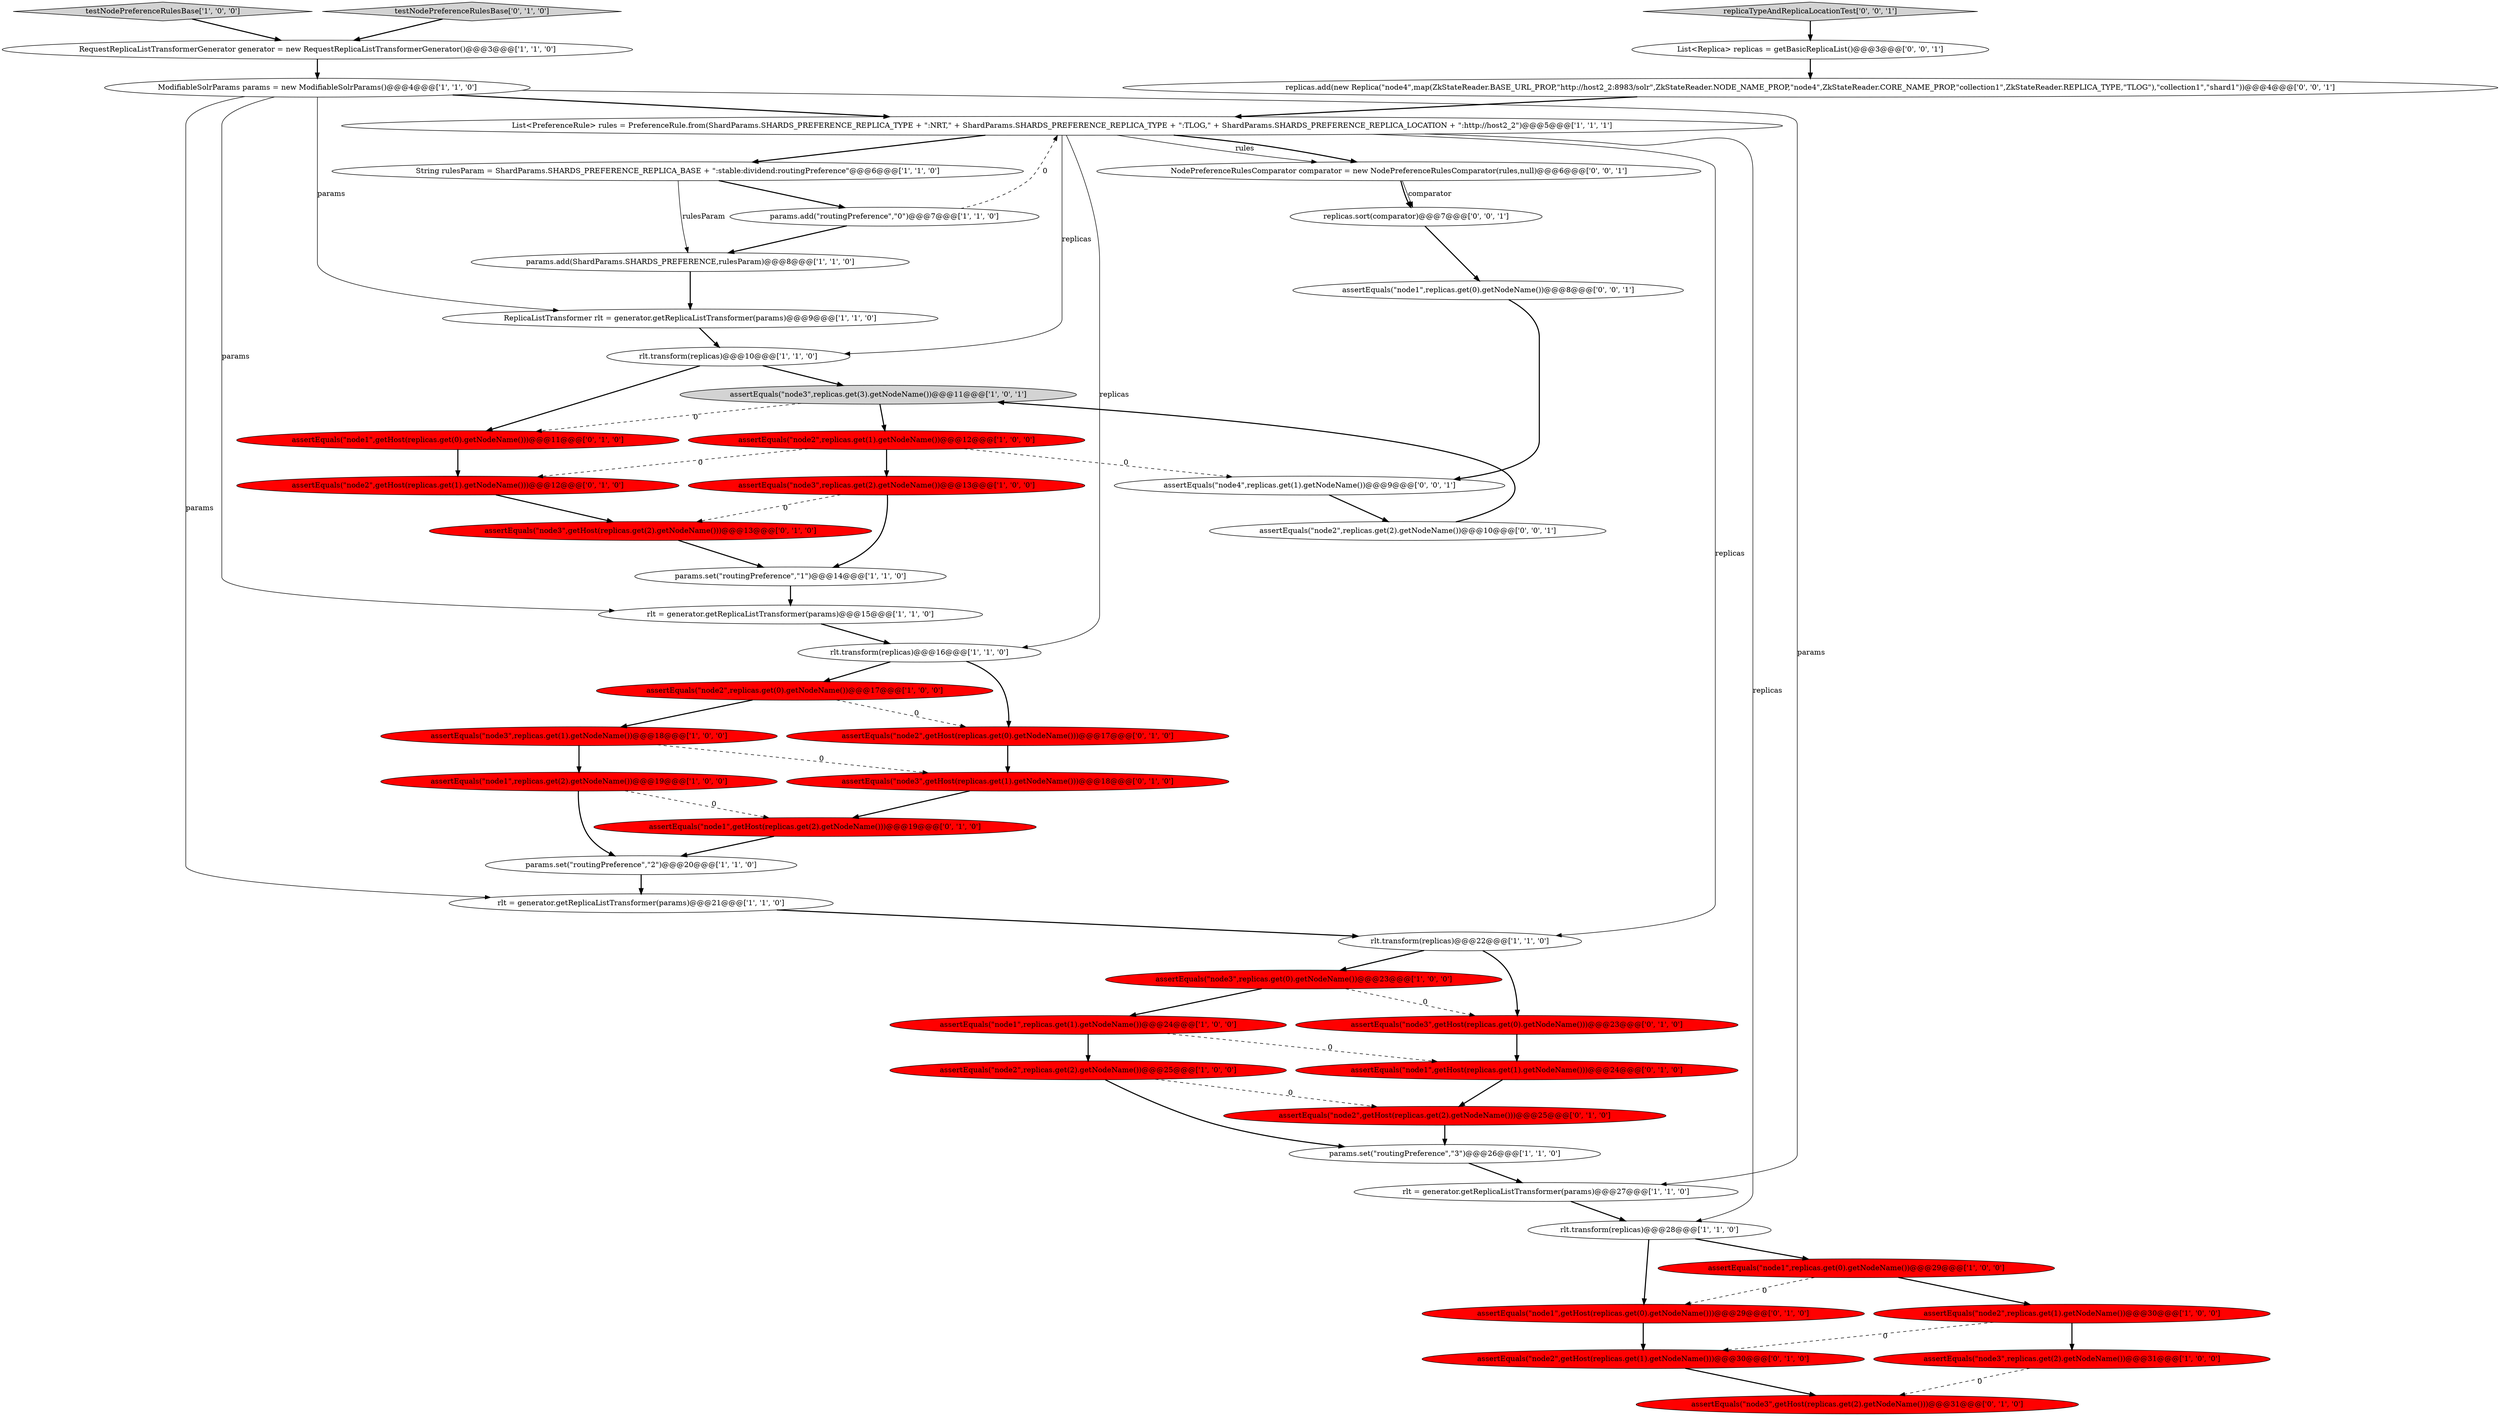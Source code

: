 digraph {
33 [style = filled, label = "assertEquals(\"node1\",getHost(replicas.get(2).getNodeName()))@@@19@@@['0', '1', '0']", fillcolor = red, shape = ellipse image = "AAA1AAABBB2BBB"];
50 [style = filled, label = "List<Replica> replicas = getBasicReplicaList()@@@3@@@['0', '0', '1']", fillcolor = white, shape = ellipse image = "AAA0AAABBB3BBB"];
13 [style = filled, label = "String rulesParam = ShardParams.SHARDS_PREFERENCE_REPLICA_BASE + \":stable:dividend:routingPreference\"@@@6@@@['1', '1', '0']", fillcolor = white, shape = ellipse image = "AAA0AAABBB1BBB"];
30 [style = filled, label = "assertEquals(\"node1\",getHost(replicas.get(0).getNodeName()))@@@11@@@['0', '1', '0']", fillcolor = red, shape = ellipse image = "AAA1AAABBB2BBB"];
37 [style = filled, label = "assertEquals(\"node3\",getHost(replicas.get(1).getNodeName()))@@@18@@@['0', '1', '0']", fillcolor = red, shape = ellipse image = "AAA1AAABBB2BBB"];
44 [style = filled, label = "NodePreferenceRulesComparator comparator = new NodePreferenceRulesComparator(rules,null)@@@6@@@['0', '0', '1']", fillcolor = white, shape = ellipse image = "AAA0AAABBB3BBB"];
47 [style = filled, label = "assertEquals(\"node1\",replicas.get(0).getNodeName())@@@8@@@['0', '0', '1']", fillcolor = white, shape = ellipse image = "AAA0AAABBB3BBB"];
21 [style = filled, label = "rlt.transform(replicas)@@@16@@@['1', '1', '0']", fillcolor = white, shape = ellipse image = "AAA0AAABBB1BBB"];
20 [style = filled, label = "params.add(ShardParams.SHARDS_PREFERENCE,rulesParam)@@@8@@@['1', '1', '0']", fillcolor = white, shape = ellipse image = "AAA0AAABBB1BBB"];
22 [style = filled, label = "ModifiableSolrParams params = new ModifiableSolrParams()@@@4@@@['1', '1', '0']", fillcolor = white, shape = ellipse image = "AAA0AAABBB1BBB"];
29 [style = filled, label = "assertEquals(\"node3\",replicas.get(2).getNodeName())@@@31@@@['1', '0', '0']", fillcolor = red, shape = ellipse image = "AAA1AAABBB1BBB"];
43 [style = filled, label = "replicaTypeAndReplicaLocationTest['0', '0', '1']", fillcolor = lightgray, shape = diamond image = "AAA0AAABBB3BBB"];
36 [style = filled, label = "assertEquals(\"node3\",getHost(replicas.get(0).getNodeName()))@@@23@@@['0', '1', '0']", fillcolor = red, shape = ellipse image = "AAA1AAABBB2BBB"];
26 [style = filled, label = "rlt = generator.getReplicaListTransformer(params)@@@15@@@['1', '1', '0']", fillcolor = white, shape = ellipse image = "AAA0AAABBB1BBB"];
17 [style = filled, label = "assertEquals(\"node1\",replicas.get(1).getNodeName())@@@24@@@['1', '0', '0']", fillcolor = red, shape = ellipse image = "AAA1AAABBB1BBB"];
16 [style = filled, label = "testNodePreferenceRulesBase['1', '0', '0']", fillcolor = lightgray, shape = diamond image = "AAA0AAABBB1BBB"];
46 [style = filled, label = "assertEquals(\"node4\",replicas.get(1).getNodeName())@@@9@@@['0', '0', '1']", fillcolor = white, shape = ellipse image = "AAA0AAABBB3BBB"];
40 [style = filled, label = "assertEquals(\"node2\",getHost(replicas.get(1).getNodeName()))@@@12@@@['0', '1', '0']", fillcolor = red, shape = ellipse image = "AAA1AAABBB2BBB"];
34 [style = filled, label = "assertEquals(\"node3\",getHost(replicas.get(2).getNodeName()))@@@13@@@['0', '1', '0']", fillcolor = red, shape = ellipse image = "AAA1AAABBB2BBB"];
5 [style = filled, label = "assertEquals(\"node2\",replicas.get(1).getNodeName())@@@30@@@['1', '0', '0']", fillcolor = red, shape = ellipse image = "AAA1AAABBB1BBB"];
0 [style = filled, label = "RequestReplicaListTransformerGenerator generator = new RequestReplicaListTransformerGenerator()@@@3@@@['1', '1', '0']", fillcolor = white, shape = ellipse image = "AAA0AAABBB1BBB"];
35 [style = filled, label = "testNodePreferenceRulesBase['0', '1', '0']", fillcolor = lightgray, shape = diamond image = "AAA0AAABBB2BBB"];
27 [style = filled, label = "rlt.transform(replicas)@@@22@@@['1', '1', '0']", fillcolor = white, shape = ellipse image = "AAA0AAABBB1BBB"];
11 [style = filled, label = "List<PreferenceRule> rules = PreferenceRule.from(ShardParams.SHARDS_PREFERENCE_REPLICA_TYPE + \":NRT,\" + ShardParams.SHARDS_PREFERENCE_REPLICA_TYPE + \":TLOG,\" + ShardParams.SHARDS_PREFERENCE_REPLICA_LOCATION + \":http://host2_2\")@@@5@@@['1', '1', '1']", fillcolor = white, shape = ellipse image = "AAA0AAABBB1BBB"];
9 [style = filled, label = "assertEquals(\"node2\",replicas.get(0).getNodeName())@@@17@@@['1', '0', '0']", fillcolor = red, shape = ellipse image = "AAA1AAABBB1BBB"];
31 [style = filled, label = "assertEquals(\"node2\",getHost(replicas.get(1).getNodeName()))@@@30@@@['0', '1', '0']", fillcolor = red, shape = ellipse image = "AAA1AAABBB2BBB"];
38 [style = filled, label = "assertEquals(\"node1\",getHost(replicas.get(0).getNodeName()))@@@29@@@['0', '1', '0']", fillcolor = red, shape = ellipse image = "AAA1AAABBB2BBB"];
4 [style = filled, label = "assertEquals(\"node3\",replicas.get(3).getNodeName())@@@11@@@['1', '0', '1']", fillcolor = lightgray, shape = ellipse image = "AAA0AAABBB1BBB"];
14 [style = filled, label = "params.set(\"routingPreference\",\"1\")@@@14@@@['1', '1', '0']", fillcolor = white, shape = ellipse image = "AAA0AAABBB1BBB"];
6 [style = filled, label = "rlt.transform(replicas)@@@28@@@['1', '1', '0']", fillcolor = white, shape = ellipse image = "AAA0AAABBB1BBB"];
15 [style = filled, label = "assertEquals(\"node2\",replicas.get(2).getNodeName())@@@25@@@['1', '0', '0']", fillcolor = red, shape = ellipse image = "AAA1AAABBB1BBB"];
39 [style = filled, label = "assertEquals(\"node2\",getHost(replicas.get(0).getNodeName()))@@@17@@@['0', '1', '0']", fillcolor = red, shape = ellipse image = "AAA1AAABBB2BBB"];
19 [style = filled, label = "params.add(\"routingPreference\",\"0\")@@@7@@@['1', '1', '0']", fillcolor = white, shape = ellipse image = "AAA0AAABBB1BBB"];
45 [style = filled, label = "replicas.add(new Replica(\"node4\",map(ZkStateReader.BASE_URL_PROP,\"http://host2_2:8983/solr\",ZkStateReader.NODE_NAME_PROP,\"node4\",ZkStateReader.CORE_NAME_PROP,\"collection1\",ZkStateReader.REPLICA_TYPE,\"TLOG\"),\"collection1\",\"shard1\"))@@@4@@@['0', '0', '1']", fillcolor = white, shape = ellipse image = "AAA0AAABBB3BBB"];
8 [style = filled, label = "params.set(\"routingPreference\",\"2\")@@@20@@@['1', '1', '0']", fillcolor = white, shape = ellipse image = "AAA0AAABBB1BBB"];
41 [style = filled, label = "assertEquals(\"node2\",getHost(replicas.get(2).getNodeName()))@@@25@@@['0', '1', '0']", fillcolor = red, shape = ellipse image = "AAA1AAABBB2BBB"];
7 [style = filled, label = "assertEquals(\"node1\",replicas.get(0).getNodeName())@@@29@@@['1', '0', '0']", fillcolor = red, shape = ellipse image = "AAA1AAABBB1BBB"];
42 [style = filled, label = "assertEquals(\"node3\",getHost(replicas.get(2).getNodeName()))@@@31@@@['0', '1', '0']", fillcolor = red, shape = ellipse image = "AAA1AAABBB2BBB"];
2 [style = filled, label = "ReplicaListTransformer rlt = generator.getReplicaListTransformer(params)@@@9@@@['1', '1', '0']", fillcolor = white, shape = ellipse image = "AAA0AAABBB1BBB"];
48 [style = filled, label = "replicas.sort(comparator)@@@7@@@['0', '0', '1']", fillcolor = white, shape = ellipse image = "AAA0AAABBB3BBB"];
18 [style = filled, label = "rlt.transform(replicas)@@@10@@@['1', '1', '0']", fillcolor = white, shape = ellipse image = "AAA0AAABBB1BBB"];
28 [style = filled, label = "assertEquals(\"node3\",replicas.get(1).getNodeName())@@@18@@@['1', '0', '0']", fillcolor = red, shape = ellipse image = "AAA1AAABBB1BBB"];
24 [style = filled, label = "assertEquals(\"node3\",replicas.get(2).getNodeName())@@@13@@@['1', '0', '0']", fillcolor = red, shape = ellipse image = "AAA1AAABBB1BBB"];
12 [style = filled, label = "assertEquals(\"node1\",replicas.get(2).getNodeName())@@@19@@@['1', '0', '0']", fillcolor = red, shape = ellipse image = "AAA1AAABBB1BBB"];
23 [style = filled, label = "params.set(\"routingPreference\",\"3\")@@@26@@@['1', '1', '0']", fillcolor = white, shape = ellipse image = "AAA0AAABBB1BBB"];
3 [style = filled, label = "rlt = generator.getReplicaListTransformer(params)@@@21@@@['1', '1', '0']", fillcolor = white, shape = ellipse image = "AAA0AAABBB1BBB"];
25 [style = filled, label = "rlt = generator.getReplicaListTransformer(params)@@@27@@@['1', '1', '0']", fillcolor = white, shape = ellipse image = "AAA0AAABBB1BBB"];
1 [style = filled, label = "assertEquals(\"node2\",replicas.get(1).getNodeName())@@@12@@@['1', '0', '0']", fillcolor = red, shape = ellipse image = "AAA1AAABBB1BBB"];
32 [style = filled, label = "assertEquals(\"node1\",getHost(replicas.get(1).getNodeName()))@@@24@@@['0', '1', '0']", fillcolor = red, shape = ellipse image = "AAA1AAABBB2BBB"];
10 [style = filled, label = "assertEquals(\"node3\",replicas.get(0).getNodeName())@@@23@@@['1', '0', '0']", fillcolor = red, shape = ellipse image = "AAA1AAABBB1BBB"];
49 [style = filled, label = "assertEquals(\"node2\",replicas.get(2).getNodeName())@@@10@@@['0', '0', '1']", fillcolor = white, shape = ellipse image = "AAA0AAABBB3BBB"];
39->37 [style = bold, label=""];
9->39 [style = dashed, label="0"];
5->29 [style = bold, label=""];
1->46 [style = dashed, label="0"];
15->23 [style = bold, label=""];
23->25 [style = bold, label=""];
22->26 [style = solid, label="params"];
16->0 [style = bold, label=""];
27->36 [style = bold, label=""];
12->33 [style = dashed, label="0"];
43->50 [style = bold, label=""];
28->37 [style = dashed, label="0"];
10->36 [style = dashed, label="0"];
19->20 [style = bold, label=""];
11->44 [style = bold, label=""];
46->49 [style = bold, label=""];
8->3 [style = bold, label=""];
44->48 [style = solid, label="comparator"];
18->30 [style = bold, label=""];
4->30 [style = dashed, label="0"];
2->18 [style = bold, label=""];
36->32 [style = bold, label=""];
47->46 [style = bold, label=""];
10->17 [style = bold, label=""];
11->27 [style = solid, label="replicas"];
17->32 [style = dashed, label="0"];
40->34 [style = bold, label=""];
38->31 [style = bold, label=""];
28->12 [style = bold, label=""];
25->6 [style = bold, label=""];
29->42 [style = dashed, label="0"];
15->41 [style = dashed, label="0"];
11->18 [style = solid, label="replicas"];
3->27 [style = bold, label=""];
24->14 [style = bold, label=""];
26->21 [style = bold, label=""];
20->2 [style = bold, label=""];
9->28 [style = bold, label=""];
14->26 [style = bold, label=""];
45->11 [style = bold, label=""];
11->6 [style = solid, label="replicas"];
31->42 [style = bold, label=""];
22->2 [style = solid, label="params"];
6->38 [style = bold, label=""];
13->19 [style = bold, label=""];
21->9 [style = bold, label=""];
7->5 [style = bold, label=""];
35->0 [style = bold, label=""];
19->11 [style = dashed, label="0"];
18->4 [style = bold, label=""];
21->39 [style = bold, label=""];
1->24 [style = bold, label=""];
12->8 [style = bold, label=""];
44->48 [style = bold, label=""];
0->22 [style = bold, label=""];
27->10 [style = bold, label=""];
11->13 [style = bold, label=""];
48->47 [style = bold, label=""];
22->25 [style = solid, label="params"];
50->45 [style = bold, label=""];
17->15 [style = bold, label=""];
11->21 [style = solid, label="replicas"];
7->38 [style = dashed, label="0"];
5->31 [style = dashed, label="0"];
30->40 [style = bold, label=""];
32->41 [style = bold, label=""];
4->1 [style = bold, label=""];
34->14 [style = bold, label=""];
49->4 [style = bold, label=""];
22->3 [style = solid, label="params"];
13->20 [style = solid, label="rulesParam"];
6->7 [style = bold, label=""];
37->33 [style = bold, label=""];
41->23 [style = bold, label=""];
33->8 [style = bold, label=""];
24->34 [style = dashed, label="0"];
22->11 [style = bold, label=""];
1->40 [style = dashed, label="0"];
11->44 [style = solid, label="rules"];
}
